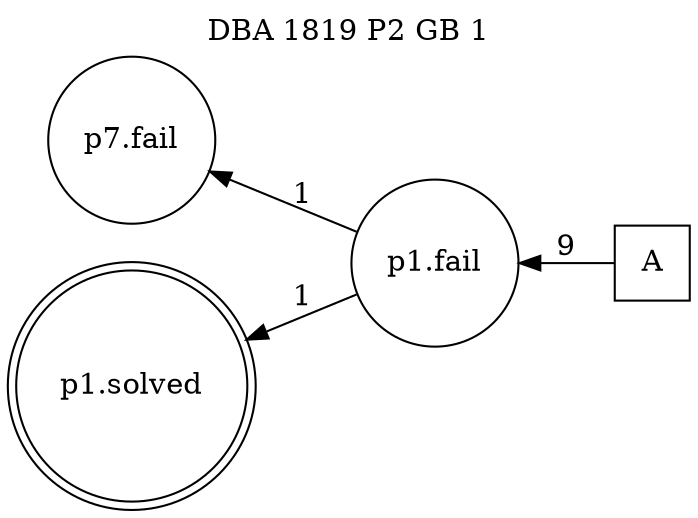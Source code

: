 digraph DBA_1819_P2_GB_1_GOOD {
labelloc="tl"
label= " DBA 1819 P2 GB 1 "
rankdir="RL";
graph [ size=" 10 , 10 !"]

"A" [shape="square" label="A"]
"p1.fail" [shape="circle" label="p1.fail"]
"p7.fail" [shape="circle" label="p7.fail"]
"p1.solved" [shape="doublecircle" label="p1.solved"]
"A" -> "p1.fail" [ label=9]
"p1.fail" -> "p7.fail" [ label=1]
"p1.fail" -> "p1.solved" [ label=1]
}
